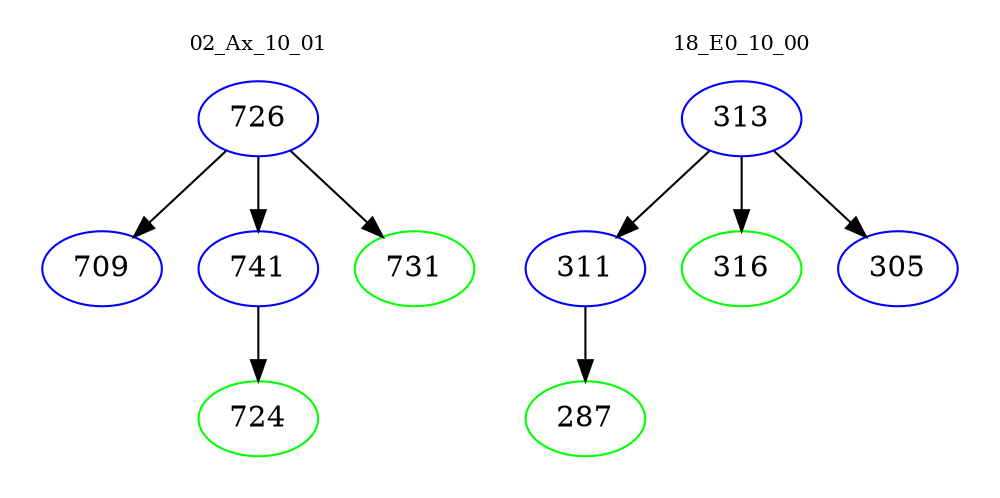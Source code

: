 digraph{
subgraph cluster_0 {
color = white
label = "02_Ax_10_01";
fontsize=10;
T0_726 [label="726", color="blue"]
T0_726 -> T0_709 [color="black"]
T0_709 [label="709", color="blue"]
T0_726 -> T0_741 [color="black"]
T0_741 [label="741", color="blue"]
T0_741 -> T0_724 [color="black"]
T0_724 [label="724", color="green"]
T0_726 -> T0_731 [color="black"]
T0_731 [label="731", color="green"]
}
subgraph cluster_1 {
color = white
label = "18_E0_10_00";
fontsize=10;
T1_313 [label="313", color="blue"]
T1_313 -> T1_311 [color="black"]
T1_311 [label="311", color="blue"]
T1_311 -> T1_287 [color="black"]
T1_287 [label="287", color="green"]
T1_313 -> T1_316 [color="black"]
T1_316 [label="316", color="green"]
T1_313 -> T1_305 [color="black"]
T1_305 [label="305", color="blue"]
}
}

